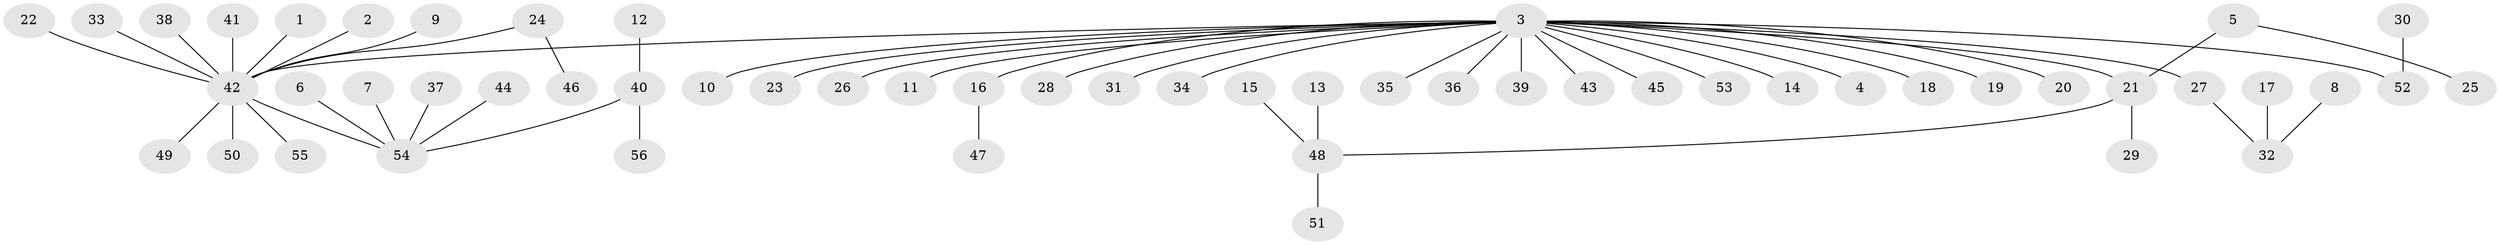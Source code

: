 // original degree distribution, {23: 0.009259259259259259, 3: 0.1111111111111111, 6: 0.018518518518518517, 13: 0.009259259259259259, 4: 0.027777777777777776, 2: 0.16666666666666666, 1: 0.6388888888888888, 8: 0.009259259259259259, 5: 0.009259259259259259}
// Generated by graph-tools (version 1.1) at 2025/25/03/09/25 03:25:58]
// undirected, 56 vertices, 55 edges
graph export_dot {
graph [start="1"]
  node [color=gray90,style=filled];
  1;
  2;
  3;
  4;
  5;
  6;
  7;
  8;
  9;
  10;
  11;
  12;
  13;
  14;
  15;
  16;
  17;
  18;
  19;
  20;
  21;
  22;
  23;
  24;
  25;
  26;
  27;
  28;
  29;
  30;
  31;
  32;
  33;
  34;
  35;
  36;
  37;
  38;
  39;
  40;
  41;
  42;
  43;
  44;
  45;
  46;
  47;
  48;
  49;
  50;
  51;
  52;
  53;
  54;
  55;
  56;
  1 -- 42 [weight=1.0];
  2 -- 42 [weight=1.0];
  3 -- 4 [weight=1.0];
  3 -- 10 [weight=1.0];
  3 -- 11 [weight=1.0];
  3 -- 14 [weight=1.0];
  3 -- 16 [weight=1.0];
  3 -- 18 [weight=1.0];
  3 -- 19 [weight=1.0];
  3 -- 20 [weight=1.0];
  3 -- 21 [weight=1.0];
  3 -- 23 [weight=1.0];
  3 -- 26 [weight=1.0];
  3 -- 27 [weight=1.0];
  3 -- 28 [weight=1.0];
  3 -- 31 [weight=1.0];
  3 -- 34 [weight=1.0];
  3 -- 35 [weight=1.0];
  3 -- 36 [weight=1.0];
  3 -- 39 [weight=1.0];
  3 -- 42 [weight=1.0];
  3 -- 43 [weight=1.0];
  3 -- 45 [weight=1.0];
  3 -- 52 [weight=1.0];
  3 -- 53 [weight=1.0];
  5 -- 21 [weight=1.0];
  5 -- 25 [weight=1.0];
  6 -- 54 [weight=1.0];
  7 -- 54 [weight=1.0];
  8 -- 32 [weight=1.0];
  9 -- 42 [weight=1.0];
  12 -- 40 [weight=1.0];
  13 -- 48 [weight=1.0];
  15 -- 48 [weight=1.0];
  16 -- 47 [weight=1.0];
  17 -- 32 [weight=1.0];
  21 -- 29 [weight=1.0];
  21 -- 48 [weight=1.0];
  22 -- 42 [weight=1.0];
  24 -- 42 [weight=1.0];
  24 -- 46 [weight=1.0];
  27 -- 32 [weight=1.0];
  30 -- 52 [weight=1.0];
  33 -- 42 [weight=1.0];
  37 -- 54 [weight=1.0];
  38 -- 42 [weight=1.0];
  40 -- 54 [weight=1.0];
  40 -- 56 [weight=1.0];
  41 -- 42 [weight=1.0];
  42 -- 49 [weight=1.0];
  42 -- 50 [weight=1.0];
  42 -- 54 [weight=1.0];
  42 -- 55 [weight=1.0];
  44 -- 54 [weight=1.0];
  48 -- 51 [weight=1.0];
}
